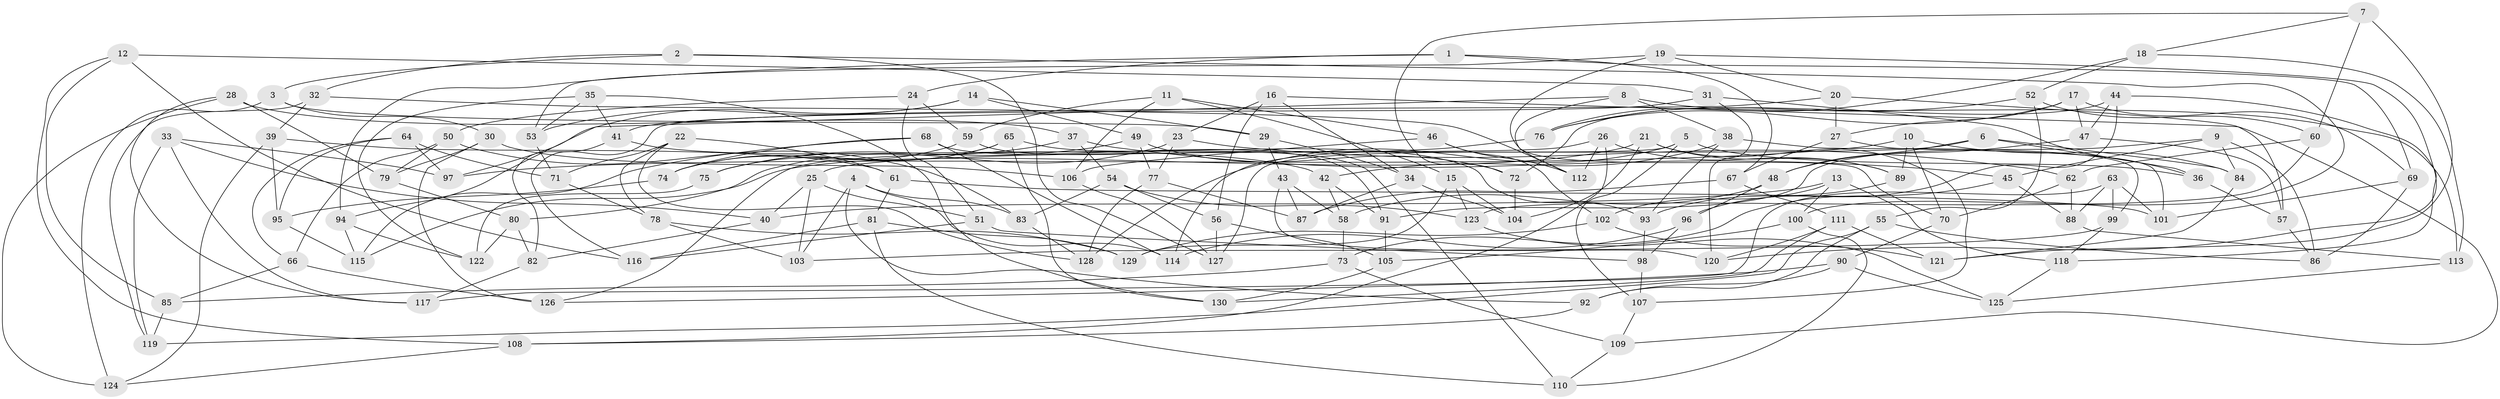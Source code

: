 // coarse degree distribution, {4: 0.4146341463414634, 6: 0.5365853658536586, 5: 0.04878048780487805}
// Generated by graph-tools (version 1.1) at 2025/52/02/27/25 19:52:35]
// undirected, 130 vertices, 260 edges
graph export_dot {
graph [start="1"]
  node [color=gray90,style=filled];
  1;
  2;
  3;
  4;
  5;
  6;
  7;
  8;
  9;
  10;
  11;
  12;
  13;
  14;
  15;
  16;
  17;
  18;
  19;
  20;
  21;
  22;
  23;
  24;
  25;
  26;
  27;
  28;
  29;
  30;
  31;
  32;
  33;
  34;
  35;
  36;
  37;
  38;
  39;
  40;
  41;
  42;
  43;
  44;
  45;
  46;
  47;
  48;
  49;
  50;
  51;
  52;
  53;
  54;
  55;
  56;
  57;
  58;
  59;
  60;
  61;
  62;
  63;
  64;
  65;
  66;
  67;
  68;
  69;
  70;
  71;
  72;
  73;
  74;
  75;
  76;
  77;
  78;
  79;
  80;
  81;
  82;
  83;
  84;
  85;
  86;
  87;
  88;
  89;
  90;
  91;
  92;
  93;
  94;
  95;
  96;
  97;
  98;
  99;
  100;
  101;
  102;
  103;
  104;
  105;
  106;
  107;
  108;
  109;
  110;
  111;
  112;
  113;
  114;
  115;
  116;
  117;
  118;
  119;
  120;
  121;
  122;
  123;
  124;
  125;
  126;
  127;
  128;
  129;
  130;
  1 -- 67;
  1 -- 94;
  1 -- 69;
  1 -- 24;
  2 -- 3;
  2 -- 100;
  2 -- 32;
  2 -- 127;
  3 -- 124;
  3 -- 29;
  3 -- 30;
  4 -- 83;
  4 -- 103;
  4 -- 114;
  4 -- 92;
  5 -- 127;
  5 -- 107;
  5 -- 36;
  5 -- 128;
  6 -- 84;
  6 -- 25;
  6 -- 36;
  6 -- 48;
  7 -- 60;
  7 -- 18;
  7 -- 72;
  7 -- 121;
  8 -- 97;
  8 -- 112;
  8 -- 113;
  8 -- 38;
  9 -- 91;
  9 -- 86;
  9 -- 84;
  9 -- 45;
  10 -- 89;
  10 -- 84;
  10 -- 70;
  10 -- 97;
  11 -- 15;
  11 -- 46;
  11 -- 106;
  11 -- 59;
  12 -- 31;
  12 -- 116;
  12 -- 85;
  12 -- 108;
  13 -- 100;
  13 -- 40;
  13 -- 102;
  13 -- 118;
  14 -- 94;
  14 -- 29;
  14 -- 49;
  14 -- 53;
  15 -- 123;
  15 -- 129;
  15 -- 104;
  16 -- 23;
  16 -- 34;
  16 -- 109;
  16 -- 56;
  17 -- 76;
  17 -- 27;
  17 -- 69;
  17 -- 47;
  18 -- 76;
  18 -- 52;
  18 -- 113;
  19 -- 70;
  19 -- 120;
  19 -- 20;
  19 -- 53;
  20 -- 57;
  20 -- 116;
  20 -- 27;
  21 -- 107;
  21 -- 104;
  21 -- 115;
  21 -- 89;
  22 -- 128;
  22 -- 61;
  22 -- 78;
  22 -- 71;
  23 -- 77;
  23 -- 62;
  23 -- 80;
  24 -- 50;
  24 -- 51;
  24 -- 59;
  25 -- 103;
  25 -- 40;
  25 -- 51;
  26 -- 108;
  26 -- 89;
  26 -- 112;
  26 -- 126;
  27 -- 67;
  27 -- 101;
  28 -- 117;
  28 -- 124;
  28 -- 79;
  28 -- 37;
  29 -- 34;
  29 -- 43;
  30 -- 126;
  30 -- 106;
  30 -- 79;
  31 -- 120;
  31 -- 36;
  31 -- 41;
  32 -- 112;
  32 -- 119;
  32 -- 39;
  33 -- 119;
  33 -- 117;
  33 -- 97;
  33 -- 40;
  34 -- 104;
  34 -- 87;
  35 -- 41;
  35 -- 122;
  35 -- 130;
  35 -- 53;
  36 -- 57;
  37 -- 45;
  37 -- 75;
  37 -- 54;
  38 -- 93;
  38 -- 99;
  38 -- 42;
  39 -- 95;
  39 -- 61;
  39 -- 124;
  40 -- 82;
  41 -- 42;
  41 -- 82;
  42 -- 58;
  42 -- 91;
  43 -- 120;
  43 -- 58;
  43 -- 87;
  44 -- 47;
  44 -- 72;
  44 -- 118;
  44 -- 96;
  45 -- 88;
  45 -- 73;
  46 -- 102;
  46 -- 112;
  46 -- 106;
  47 -- 48;
  47 -- 57;
  48 -- 58;
  48 -- 96;
  49 -- 77;
  49 -- 72;
  49 -- 75;
  50 -- 83;
  50 -- 79;
  50 -- 66;
  51 -- 116;
  51 -- 98;
  52 -- 55;
  52 -- 76;
  52 -- 60;
  53 -- 71;
  54 -- 123;
  54 -- 83;
  54 -- 56;
  55 -- 119;
  55 -- 86;
  55 -- 92;
  56 -- 127;
  56 -- 105;
  57 -- 86;
  58 -- 73;
  59 -- 110;
  59 -- 74;
  60 -- 123;
  60 -- 62;
  61 -- 81;
  61 -- 101;
  62 -- 88;
  62 -- 70;
  63 -- 88;
  63 -- 117;
  63 -- 99;
  63 -- 101;
  64 -- 97;
  64 -- 95;
  64 -- 66;
  64 -- 71;
  65 -- 130;
  65 -- 93;
  65 -- 74;
  65 -- 75;
  66 -- 85;
  66 -- 126;
  67 -- 87;
  67 -- 111;
  68 -- 91;
  68 -- 115;
  68 -- 114;
  68 -- 74;
  69 -- 86;
  69 -- 101;
  70 -- 90;
  71 -- 78;
  72 -- 104;
  73 -- 109;
  73 -- 85;
  74 -- 95;
  75 -- 122;
  76 -- 114;
  77 -- 87;
  77 -- 128;
  78 -- 103;
  78 -- 129;
  79 -- 80;
  80 -- 122;
  80 -- 82;
  81 -- 110;
  81 -- 116;
  81 -- 129;
  82 -- 117;
  83 -- 128;
  84 -- 121;
  85 -- 119;
  88 -- 113;
  89 -- 93;
  90 -- 126;
  90 -- 92;
  90 -- 125;
  91 -- 105;
  92 -- 108;
  93 -- 98;
  94 -- 122;
  94 -- 115;
  95 -- 115;
  96 -- 114;
  96 -- 98;
  98 -- 107;
  99 -- 103;
  99 -- 118;
  100 -- 105;
  100 -- 110;
  102 -- 121;
  102 -- 129;
  105 -- 130;
  106 -- 127;
  107 -- 109;
  108 -- 124;
  109 -- 110;
  111 -- 130;
  111 -- 120;
  111 -- 121;
  113 -- 125;
  118 -- 125;
  123 -- 125;
}
